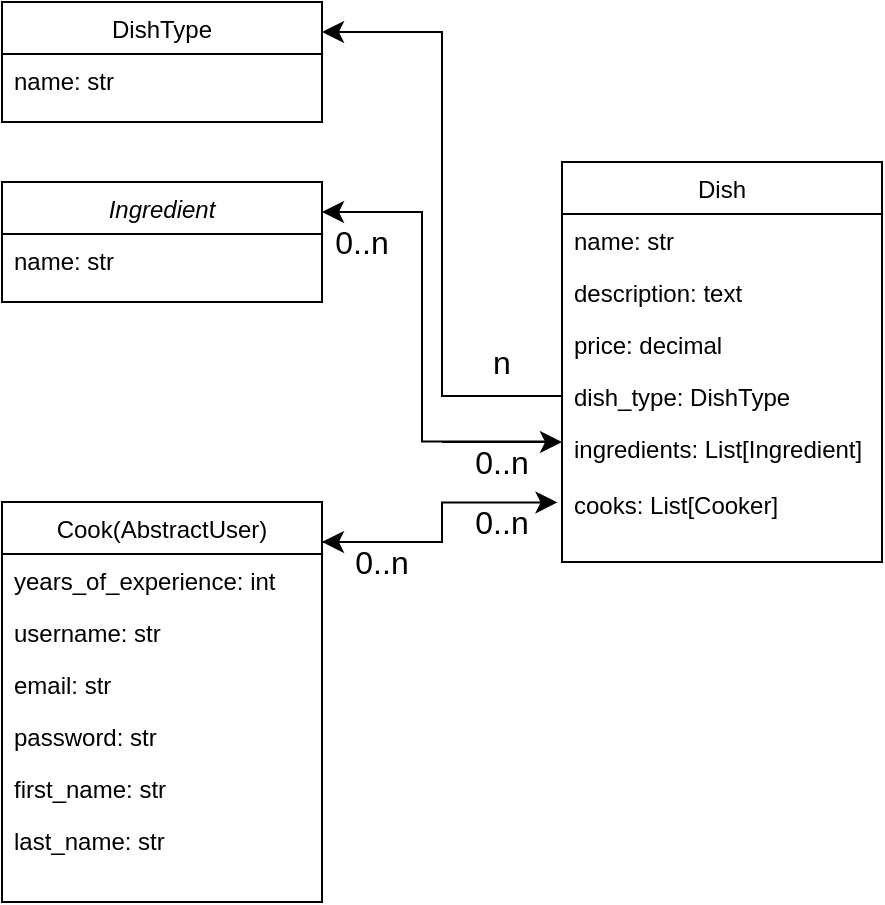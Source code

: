 <mxfile version="21.5.1" type="device">
  <diagram id="C5RBs43oDa-KdzZeNtuy" name="Page-1">
    <mxGraphModel dx="521" dy="621" grid="1" gridSize="10" guides="1" tooltips="1" connect="1" arrows="1" fold="1" page="1" pageScale="1" pageWidth="827" pageHeight="1169" math="0" shadow="0">
      <root>
        <mxCell id="WIyWlLk6GJQsqaUBKTNV-0" />
        <mxCell id="WIyWlLk6GJQsqaUBKTNV-1" parent="WIyWlLk6GJQsqaUBKTNV-0" />
        <mxCell id="zkfFHV4jXpPFQw0GAbJ--0" value="Ingredient" style="swimlane;fontStyle=2;align=center;verticalAlign=top;childLayout=stackLayout;horizontal=1;startSize=26;horizontalStack=0;resizeParent=1;resizeLast=0;collapsible=1;marginBottom=0;rounded=0;shadow=0;strokeWidth=1;" parent="WIyWlLk6GJQsqaUBKTNV-1" vertex="1">
          <mxGeometry x="50" y="170" width="160" height="60" as="geometry">
            <mxRectangle x="230" y="140" width="160" height="26" as="alternateBounds" />
          </mxGeometry>
        </mxCell>
        <mxCell id="zkfFHV4jXpPFQw0GAbJ--1" value="name: str" style="text;align=left;verticalAlign=top;spacingLeft=4;spacingRight=4;overflow=hidden;rotatable=0;points=[[0,0.5],[1,0.5]];portConstraint=eastwest;" parent="zkfFHV4jXpPFQw0GAbJ--0" vertex="1">
          <mxGeometry y="26" width="160" height="26" as="geometry" />
        </mxCell>
        <mxCell id="zkfFHV4jXpPFQw0GAbJ--6" value="Cook(AbstractUser)" style="swimlane;fontStyle=0;align=center;verticalAlign=top;childLayout=stackLayout;horizontal=1;startSize=26;horizontalStack=0;resizeParent=1;resizeLast=0;collapsible=1;marginBottom=0;rounded=0;shadow=0;strokeWidth=1;" parent="WIyWlLk6GJQsqaUBKTNV-1" vertex="1">
          <mxGeometry x="50" y="330" width="160" height="200" as="geometry">
            <mxRectangle x="130" y="380" width="160" height="26" as="alternateBounds" />
          </mxGeometry>
        </mxCell>
        <mxCell id="zkfFHV4jXpPFQw0GAbJ--7" value="years_of_experience: int" style="text;align=left;verticalAlign=top;spacingLeft=4;spacingRight=4;overflow=hidden;rotatable=0;points=[[0,0.5],[1,0.5]];portConstraint=eastwest;" parent="zkfFHV4jXpPFQw0GAbJ--6" vertex="1">
          <mxGeometry y="26" width="160" height="26" as="geometry" />
        </mxCell>
        <mxCell id="zkfFHV4jXpPFQw0GAbJ--8" value="username: str&#xa;" style="text;align=left;verticalAlign=top;spacingLeft=4;spacingRight=4;overflow=hidden;rotatable=0;points=[[0,0.5],[1,0.5]];portConstraint=eastwest;rounded=0;shadow=0;html=0;" parent="zkfFHV4jXpPFQw0GAbJ--6" vertex="1">
          <mxGeometry y="52" width="160" height="26" as="geometry" />
        </mxCell>
        <mxCell id="RWxxyNnA0z0lS4xRev4r-10" value="email: str" style="text;align=left;verticalAlign=top;spacingLeft=4;spacingRight=4;overflow=hidden;rotatable=0;points=[[0,0.5],[1,0.5]];portConstraint=eastwest;rounded=0;shadow=0;html=0;" vertex="1" parent="zkfFHV4jXpPFQw0GAbJ--6">
          <mxGeometry y="78" width="160" height="26" as="geometry" />
        </mxCell>
        <mxCell id="zkfFHV4jXpPFQw0GAbJ--11" value="password: str&#xa;&#xa;firs_name: str&#xa;&#xa;last_name: str" style="text;align=left;verticalAlign=top;spacingLeft=4;spacingRight=4;overflow=hidden;rotatable=0;points=[[0,0.5],[1,0.5]];portConstraint=eastwest;" parent="zkfFHV4jXpPFQw0GAbJ--6" vertex="1">
          <mxGeometry y="104" width="160" height="26" as="geometry" />
        </mxCell>
        <mxCell id="RWxxyNnA0z0lS4xRev4r-8" value="first_name: str&#xa;&#xa;firs_name: str&#xa;&#xa;last_name: str" style="text;align=left;verticalAlign=top;spacingLeft=4;spacingRight=4;overflow=hidden;rotatable=0;points=[[0,0.5],[1,0.5]];portConstraint=eastwest;" vertex="1" parent="zkfFHV4jXpPFQw0GAbJ--6">
          <mxGeometry y="130" width="160" height="26" as="geometry" />
        </mxCell>
        <mxCell id="RWxxyNnA0z0lS4xRev4r-9" value="last_name: str" style="text;align=left;verticalAlign=top;spacingLeft=4;spacingRight=4;overflow=hidden;rotatable=0;points=[[0,0.5],[1,0.5]];portConstraint=eastwest;" vertex="1" parent="zkfFHV4jXpPFQw0GAbJ--6">
          <mxGeometry y="156" width="160" height="26" as="geometry" />
        </mxCell>
        <mxCell id="zkfFHV4jXpPFQw0GAbJ--13" value="DishType" style="swimlane;fontStyle=0;align=center;verticalAlign=top;childLayout=stackLayout;horizontal=1;startSize=26;horizontalStack=0;resizeParent=1;resizeLast=0;collapsible=1;marginBottom=0;rounded=0;shadow=0;strokeWidth=1;" parent="WIyWlLk6GJQsqaUBKTNV-1" vertex="1">
          <mxGeometry x="50" y="80" width="160" height="60" as="geometry">
            <mxRectangle x="340" y="380" width="170" height="26" as="alternateBounds" />
          </mxGeometry>
        </mxCell>
        <mxCell id="zkfFHV4jXpPFQw0GAbJ--14" value="name: str" style="text;align=left;verticalAlign=top;spacingLeft=4;spacingRight=4;overflow=hidden;rotatable=0;points=[[0,0.5],[1,0.5]];portConstraint=eastwest;" parent="zkfFHV4jXpPFQw0GAbJ--13" vertex="1">
          <mxGeometry y="26" width="160" height="26" as="geometry" />
        </mxCell>
        <mxCell id="zkfFHV4jXpPFQw0GAbJ--17" value="Dish" style="swimlane;fontStyle=0;align=center;verticalAlign=top;childLayout=stackLayout;horizontal=1;startSize=26;horizontalStack=0;resizeParent=1;resizeLast=0;collapsible=1;marginBottom=0;rounded=0;shadow=0;strokeWidth=1;" parent="WIyWlLk6GJQsqaUBKTNV-1" vertex="1">
          <mxGeometry x="330" y="160" width="160" height="200" as="geometry">
            <mxRectangle x="550" y="140" width="160" height="26" as="alternateBounds" />
          </mxGeometry>
        </mxCell>
        <mxCell id="zkfFHV4jXpPFQw0GAbJ--18" value="name: str&#xa;        " style="text;align=left;verticalAlign=top;spacingLeft=4;spacingRight=4;overflow=hidden;rotatable=0;points=[[0,0.5],[1,0.5]];portConstraint=eastwest;" parent="zkfFHV4jXpPFQw0GAbJ--17" vertex="1">
          <mxGeometry y="26" width="160" height="26" as="geometry" />
        </mxCell>
        <mxCell id="zkfFHV4jXpPFQw0GAbJ--19" value="description: text" style="text;align=left;verticalAlign=top;spacingLeft=4;spacingRight=4;overflow=hidden;rotatable=0;points=[[0,0.5],[1,0.5]];portConstraint=eastwest;rounded=0;shadow=0;html=0;" parent="zkfFHV4jXpPFQw0GAbJ--17" vertex="1">
          <mxGeometry y="52" width="160" height="26" as="geometry" />
        </mxCell>
        <mxCell id="zkfFHV4jXpPFQw0GAbJ--20" value="price: decimal" style="text;align=left;verticalAlign=top;spacingLeft=4;spacingRight=4;overflow=hidden;rotatable=0;points=[[0,0.5],[1,0.5]];portConstraint=eastwest;rounded=0;shadow=0;html=0;" parent="zkfFHV4jXpPFQw0GAbJ--17" vertex="1">
          <mxGeometry y="78" width="160" height="26" as="geometry" />
        </mxCell>
        <mxCell id="zkfFHV4jXpPFQw0GAbJ--21" value="dish_type: DishType" style="text;align=left;verticalAlign=top;spacingLeft=4;spacingRight=4;overflow=hidden;rotatable=0;points=[[0,0.5],[1,0.5]];portConstraint=eastwest;rounded=0;shadow=0;html=0;" parent="zkfFHV4jXpPFQw0GAbJ--17" vertex="1">
          <mxGeometry y="104" width="160" height="26" as="geometry" />
        </mxCell>
        <mxCell id="zkfFHV4jXpPFQw0GAbJ--22" value="ingredients: List[Ingredient]&#xa;&#xa;cooks: List[Cooker]" style="text;align=left;verticalAlign=top;spacingLeft=4;spacingRight=4;overflow=hidden;rotatable=0;points=[[0,0.5],[1,0.5]];portConstraint=eastwest;rounded=0;shadow=0;html=0;" parent="zkfFHV4jXpPFQw0GAbJ--17" vertex="1">
          <mxGeometry y="130" width="160" height="60" as="geometry" />
        </mxCell>
        <mxCell id="RWxxyNnA0z0lS4xRev4r-3" value="" style="edgeStyle=elbowEdgeStyle;elbow=horizontal;endArrow=classic;html=1;curved=0;rounded=0;endSize=8;startSize=8;fontSize=12;entryX=1;entryY=0.25;entryDx=0;entryDy=0;exitX=0;exitY=0.5;exitDx=0;exitDy=0;" edge="1" parent="WIyWlLk6GJQsqaUBKTNV-1" source="zkfFHV4jXpPFQw0GAbJ--21" target="zkfFHV4jXpPFQw0GAbJ--13">
          <mxGeometry width="50" height="50" relative="1" as="geometry">
            <mxPoint x="250" y="350" as="sourcePoint" />
            <mxPoint x="300" y="300" as="targetPoint" />
          </mxGeometry>
        </mxCell>
        <mxCell id="RWxxyNnA0z0lS4xRev4r-12" value="" style="edgeStyle=elbowEdgeStyle;elbow=horizontal;endArrow=classic;html=1;curved=0;rounded=0;endSize=8;startSize=8;fontSize=12;exitX=-0.019;exitY=0.163;exitDx=0;exitDy=0;exitPerimeter=0;entryX=1;entryY=0.25;entryDx=0;entryDy=0;" edge="1" parent="WIyWlLk6GJQsqaUBKTNV-1" source="zkfFHV4jXpPFQw0GAbJ--22" target="zkfFHV4jXpPFQw0GAbJ--0">
          <mxGeometry width="50" height="50" relative="1" as="geometry">
            <mxPoint x="250" y="350" as="sourcePoint" />
            <mxPoint x="150" y="300" as="targetPoint" />
            <Array as="points">
              <mxPoint x="260" y="250" />
            </Array>
          </mxGeometry>
        </mxCell>
        <mxCell id="RWxxyNnA0z0lS4xRev4r-15" value="" style="endArrow=classic;html=1;rounded=0;fontSize=12;startSize=8;endSize=8;curved=1;exitX=0;exitY=0;exitDx=0;exitDy=0;" edge="1" parent="WIyWlLk6GJQsqaUBKTNV-1" source="RWxxyNnA0z0lS4xRev4r-20">
          <mxGeometry width="50" height="50" relative="1" as="geometry">
            <mxPoint x="240" y="300" as="sourcePoint" />
            <mxPoint x="330" y="300" as="targetPoint" />
          </mxGeometry>
        </mxCell>
        <mxCell id="RWxxyNnA0z0lS4xRev4r-16" value="" style="edgeStyle=elbowEdgeStyle;elbow=horizontal;endArrow=classic;html=1;curved=0;rounded=0;endSize=8;startSize=8;fontSize=12;entryX=-0.014;entryY=0.67;entryDx=0;entryDy=0;entryPerimeter=0;exitX=1;exitY=0.1;exitDx=0;exitDy=0;exitPerimeter=0;" edge="1" parent="WIyWlLk6GJQsqaUBKTNV-1" source="zkfFHV4jXpPFQw0GAbJ--6" target="zkfFHV4jXpPFQw0GAbJ--22">
          <mxGeometry width="50" height="50" relative="1" as="geometry">
            <mxPoint x="250" y="350" as="sourcePoint" />
            <mxPoint x="300" y="300" as="targetPoint" />
            <Array as="points">
              <mxPoint x="270" y="340" />
            </Array>
          </mxGeometry>
        </mxCell>
        <mxCell id="RWxxyNnA0z0lS4xRev4r-17" value="" style="endArrow=classic;html=1;rounded=0;fontSize=12;startSize=8;endSize=8;curved=1;" edge="1" parent="WIyWlLk6GJQsqaUBKTNV-1">
          <mxGeometry width="50" height="50" relative="1" as="geometry">
            <mxPoint x="250" y="350" as="sourcePoint" />
            <mxPoint x="210" y="350" as="targetPoint" />
          </mxGeometry>
        </mxCell>
        <mxCell id="RWxxyNnA0z0lS4xRev4r-18" value="0..n" style="text;strokeColor=none;fillColor=none;html=1;align=center;verticalAlign=middle;whiteSpace=wrap;rounded=0;fontSize=16;" vertex="1" parent="WIyWlLk6GJQsqaUBKTNV-1">
          <mxGeometry x="210" y="350" width="60" height="20" as="geometry" />
        </mxCell>
        <mxCell id="RWxxyNnA0z0lS4xRev4r-19" value="0..n" style="text;strokeColor=none;fillColor=none;html=1;align=center;verticalAlign=middle;whiteSpace=wrap;rounded=0;fontSize=16;" vertex="1" parent="WIyWlLk6GJQsqaUBKTNV-1">
          <mxGeometry x="270" y="330" width="60" height="20" as="geometry" />
        </mxCell>
        <mxCell id="RWxxyNnA0z0lS4xRev4r-20" value="0..n" style="text;strokeColor=none;fillColor=none;html=1;align=center;verticalAlign=middle;whiteSpace=wrap;rounded=0;fontSize=16;" vertex="1" parent="WIyWlLk6GJQsqaUBKTNV-1">
          <mxGeometry x="270" y="300" width="60" height="20" as="geometry" />
        </mxCell>
        <mxCell id="RWxxyNnA0z0lS4xRev4r-21" value="0..n" style="text;strokeColor=none;fillColor=none;html=1;align=center;verticalAlign=middle;whiteSpace=wrap;rounded=0;fontSize=16;" vertex="1" parent="WIyWlLk6GJQsqaUBKTNV-1">
          <mxGeometry x="200" y="190" width="60" height="20" as="geometry" />
        </mxCell>
        <mxCell id="RWxxyNnA0z0lS4xRev4r-23" value="n" style="text;strokeColor=none;fillColor=none;html=1;align=center;verticalAlign=middle;whiteSpace=wrap;rounded=0;fontSize=16;" vertex="1" parent="WIyWlLk6GJQsqaUBKTNV-1">
          <mxGeometry x="270" y="250" width="60" height="20" as="geometry" />
        </mxCell>
      </root>
    </mxGraphModel>
  </diagram>
</mxfile>
